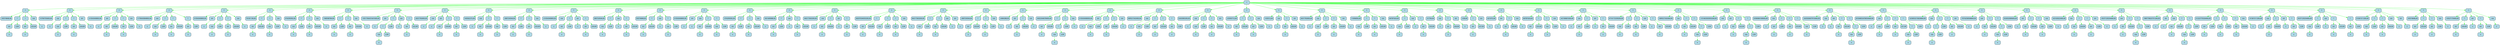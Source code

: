 digraph First{
node [fontname="Lobster", shape="Mrecord", style="filled", fillcolor="lightblue"];"box8af1b0" [label="+"];
"box8cea00" [label="*"];
"box8af1b0" -> "box8cea00"[label="", color="green"];
"box8cc2a0" [label="-93574848,00"];
"box8cea00" -> "box8cc2a0"[label="", color="green"];
"box8cdfc8" [label="^"];
"box8cea00" -> "box8cdfc8"[label="", color="green"];
"box8bf4b0" [label="s"];
"box8cdfc8" -> "box8bf4b0"[label="", color="green"];
"box8bf4b0" [label="sin"];
"box8bf420" [label="x"];
"box8bf4b0" -> "box8bf420"[label="", color="green"];
"box8cdf20" [label="2,00"];
"box8cdfc8" -> "box8cdf20"[label="", color="green"];
"box8bf3d8" [label="^"];
"box8cea00" -> "box8bf3d8"[label="", color="green"];
"box8bf5a0" [label="s"];
"box8bf3d8" -> "box8bf5a0"[label="", color="green"];
"box8bf5a0" [label="sin"];
"box8bf648" [label="x"];
"box8bf5a0" -> "box8bf648"[label="", color="green"];
"box8bf468" [label="225,00"];
"box8bf3d8" -> "box8bf468"[label="", color="green"];
"box8bf8e8" [label="c"];
"box8cea00" -> "box8bf8e8"[label="", color="green"];
"box8bf8e8" [label="cos"];
"box8bf528" [label="x"];
"box8bf8e8" -> "box8bf528"[label="", color="green"];
"box8ee138" [label="*"];
"box8af1b0" -> "box8ee138"[label="", color="green"];
"box8cb8e0" [label="15790755600,00"];
"box8ee138" -> "box8cb8e0"[label="", color="green"];
"box8ee7b0" [label="c"];
"box8ee138" -> "box8ee7b0"[label="", color="green"];
"box8ee7b0" [label="cos"];
"box8ee540" [label="x"];
"box8ee7b0" -> "box8ee540"[label="", color="green"];
"box8ee1f8" [label="^"];
"box8ee138" -> "box8ee1f8"[label="", color="green"];
"box8ee120" [label="c"];
"box8ee1f8" -> "box8ee120"[label="", color="green"];
"box8ee120" [label="cos"];
"box8ee210" [label="x"];
"box8ee120" -> "box8ee210"[label="", color="green"];
"box8ee258" [label="2,00"];
"box8ee1f8" -> "box8ee258"[label="", color="green"];
"box8ee708" [label="^"];
"box8ee138" -> "box8ee708"[label="", color="green"];
"box8ee810" [label="s"];
"box8ee708" -> "box8ee810"[label="", color="green"];
"box8ee810" [label="sin"];
"box8ee918" [label="x"];
"box8ee810" -> "box8ee918"[label="", color="green"];
"box8ee930" [label="224,00"];
"box8ee708" -> "box8ee930"[label="", color="green"];
"box8ee228" [label="s"];
"box8ee138" -> "box8ee228"[label="", color="green"];
"box8ee228" [label="sin"];
"box8ee1e0" [label="x"];
"box8ee228" -> "box8ee1e0"[label="", color="green"];
"box8cd398" [label="*"];
"box8af1b0" -> "box8cd398"[label="", color="green"];
"box8cc288" [label="-21054340800,00"];
"box8cd398" -> "box8cc288"[label="", color="green"];
"box8bedc0" [label="s"];
"box8cd398" -> "box8bedc0"[label="", color="green"];
"box8bedc0" [label="sin"];
"box8cc1c8" [label="x"];
"box8bedc0" -> "box8cc1c8"[label="", color="green"];
"box8bed78" [label="^"];
"box8cd398" -> "box8bed78"[label="", color="green"];
"box8bec28" [label="s"];
"box8bed78" -> "box8bec28"[label="", color="green"];
"box8bec28" [label="sin"];
"box8bec70" [label="x"];
"box8bec28" -> "box8bec70"[label="", color="green"];
"box8beb50" [label="224,00"];
"box8bed78" -> "box8beb50"[label="", color="green"];
"box8becb8" [label="^"];
"box8cd398" -> "box8becb8"[label="", color="green"];
"box8bec58" [label="s"];
"box8becb8" -> "box8bec58"[label="", color="green"];
"box8bec58" [label="sin"];
"box8bed00" [label="x"];
"box8bec58" -> "box8bed00"[label="", color="green"];
"box8bed90" [label="2,00"];
"box8becb8" -> "box8bed90"[label="", color="green"];
"box8bee98" [label="c"];
"box8cd398" -> "box8bee98"[label="", color="green"];
"box8bee98" [label="cos"];
"box8effe0" [label="x"];
"box8bee98" -> "box8effe0"[label="", color="green"];
"box8be6a0" [label="*"];
"box8af1b0" -> "box8be6a0"[label="", color="green"];
"box8cc1f8" [label="1179043084800,00"];
"box8be6a0" -> "box8cc1f8"[label="", color="green"];
"box8be9d0" [label="c"];
"box8be6a0" -> "box8be9d0"[label="", color="green"];
"box8be9d0" [label="cos"];
"box8be7c0" [label="x"];
"box8be9d0" -> "box8be7c0"[label="", color="green"];
"box8be5b0" [label="^"];
"box8be6a0" -> "box8be5b0"[label="", color="green"];
"box8be580" [label="c"];
"box8be5b0" -> "box8be580"[label="", color="green"];
"box8be580" [label="cos"];
"box8be6d0" [label="x"];
"box8be580" -> "box8be6d0"[label="", color="green"];
"box8be610" [label="2,00"];
"box8be5b0" -> "box8be610"[label="", color="green"];
"box8be8f8" [label="^"];
"box8be6a0" -> "box8be8f8"[label="", color="green"];
"box8be838" [label="s"];
"box8be8f8" -> "box8be838"[label="", color="green"];
"box8be838" [label="sin"];
"box8be928" [label="x"];
"box8be838" -> "box8be928"[label="", color="green"];
"box8be808" [label="223,00"];
"box8be8f8" -> "box8be808"[label="", color="green"];
"box8be5c8" [label="^"];
"box8be6a0" -> "box8be5c8"[label="", color="green"];
"box8be4f0" [label="s"];
"box8be5c8" -> "box8be4f0"[label="", color="green"];
"box8be4f0" [label="sin"];
"box8be670" [label="x"];
"box8be4f0" -> "box8be670"[label="", color="green"];
"box8be598" [label="2,00"];
"box8be5c8" -> "box8be598"[label="", color="green"];
"box8cdae8" [label="*"];
"box8af1b0" -> "box8cdae8"[label="", color="green"];
"box8cc198" [label="21054340800,00"];
"box8cdae8" -> "box8cc198"[label="", color="green"];
"box8be358" [label="s"];
"box8cdae8" -> "box8be358"[label="", color="green"];
"box8be358" [label="sin"];
"box8efc98" [label="x"];
"box8be358" -> "box8efc98"[label="", color="green"];
"box8bdf08" [label="^"];
"box8cdae8" -> "box8bdf08"[label="", color="green"];
"box8bdf20" [label="c"];
"box8bdf08" -> "box8bdf20"[label="", color="green"];
"box8bdf20" [label="cos"];
"box8bded8" [label="x"];
"box8bdf20" -> "box8bded8"[label="", color="green"];
"box8be0e8" [label="2,00"];
"box8bdf08" -> "box8be0e8"[label="", color="green"];
"box8bdef0" [label="^"];
"box8cdae8" -> "box8bdef0"[label="", color="green"];
"box8be028" [label="s"];
"box8bdef0" -> "box8be028"[label="", color="green"];
"box8be028" [label="sin"];
"box8be0b8" [label="x"];
"box8be028" -> "box8be0b8"[label="", color="green"];
"box8be040" [label="224,00"];
"box8bdef0" -> "box8be040"[label="", color="green"];
"box8be328" [label="c"];
"box8cdae8" -> "box8be328"[label="", color="green"];
"box8be328" [label="cos"];
"box8bdf98" [label="x"];
"box8be328" -> "box8bdf98"[label="", color="green"];
"box8eda00" [label="*"];
"box8af1b0" -> "box8eda00"[label="", color="green"];
"box8cb538" [label="70181136,00"];
"box8eda00" -> "box8cb538"[label="", color="green"];
"box8eda48" [label="^"];
"box8eda00" -> "box8eda48"[label="", color="green"];
"box8ed8b0" [label="s"];
"box8eda48" -> "box8ed8b0"[label="", color="green"];
"box8ed8b0" [label="sin"];
"box8ed7d8" [label="x"];
"box8ed8b0" -> "box8ed7d8"[label="", color="green"];
"box8ed8f8" [label="225,00"];
"box8eda48" -> "box8ed8f8"[label="", color="green"];
"box8ed940" [label="^"];
"box8eda00" -> "box8ed940"[label="", color="green"];
"box8ed868" [label="c"];
"box8ed940" -> "box8ed868"[label="", color="green"];
"box8ed868" [label="cos"];
"box8ed880" [label="x"];
"box8ed868" -> "box8ed880"[label="", color="green"];
"box8ed898" [label="2,00"];
"box8ed940" -> "box8ed898"[label="", color="green"];
"box8eda90" [label="c"];
"box8eda00" -> "box8eda90"[label="", color="green"];
"box8eda90" [label="cos"];
"box8ed7a8" [label="x"];
"box8eda90" -> "box8ed7a8"[label="", color="green"];
"box8cd128" [label="*"];
"box8af1b0" -> "box8cd128"[label="", color="green"];
"box8cc300" [label="374299392,00"];
"box8cd128" -> "box8cc300"[label="", color="green"];
"box8bda28" [label="^"];
"box8cd128" -> "box8bda28"[label="", color="green"];
"box8bdad0" [label="c"];
"box8bda28" -> "box8bdad0"[label="", color="green"];
"box8bdad0" [label="cos"];
"box8bda40" [label="x"];
"box8bdad0" -> "box8bda40"[label="", color="green"];
"box8bd908" [label="2,00"];
"box8bda28" -> "box8bd908"[label="", color="green"];
"box8bdb18" [label="^"];
"box8cd128" -> "box8bdb18"[label="", color="green"];
"box8bd9e0" [label="s"];
"box8bdb18" -> "box8bd9e0"[label="", color="green"];
"box8bd9e0" [label="sin"];
"box8bd8d8" [label="x"];
"box8bd9e0" -> "box8bd8d8"[label="", color="green"];
"box8bd8f0" [label="225,00"];
"box8bdb18" -> "box8bd8f0"[label="", color="green"];
"box8bdce0" [label="c"];
"box8cd128" -> "box8bdce0"[label="", color="green"];
"box8bdce0" [label="cos"];
"box8bdb60" [label="x"];
"box8bdce0" -> "box8bdb60"[label="", color="green"];
"box8cf870" [label="*"];
"box8af1b0" -> "box8cf870"[label="", color="green"];
"box8cbef8" [label="-748598784,00"];
"box8cf870" -> "box8cbef8"[label="", color="green"];
"box8cc180" [label="^"];
"box8cf870" -> "box8cc180"[label="", color="green"];
"box8bd458" [label="s"];
"box8cc180" -> "box8bd458"[label="", color="green"];
"box8bd458" [label="sin"];
"box8bd488" [label="x"];
"box8bd458" -> "box8bd488"[label="", color="green"];
"box8ce010" [label="2,00"];
"box8cc180" -> "box8ce010"[label="", color="green"];
"box8bd560" [label="^"];
"box8cf870" -> "box8bd560"[label="", color="green"];
"box8bd350" [label="s"];
"box8bd560" -> "box8bd350"[label="", color="green"];
"box8bd350" [label="sin"];
"box8bd410" [label="x"];
"box8bd350" -> "box8bd410"[label="", color="green"];
"box8bd500" [label="225,00"];
"box8bd560" -> "box8bd500"[label="", color="green"];
"box8bd7a0" [label="c"];
"box8cf870" -> "box8bd7a0"[label="", color="green"];
"box8bd7a0" [label="cos"];
"box8efe00" [label="x"];
"box8bd7a0" -> "box8efe00"[label="", color="green"];
"box8ebd80" [label="*"];
"box8af1b0" -> "box8ebd80"[label="", color="green"];
"box8ca860" [label="-1051706431641600,00"];
"box8ebd80" -> "box8ca860"[label="", color="green"];
"box8ec0f8" [label="s"];
"box8ebd80" -> "box8ec0f8"[label="", color="green"];
"box8ec0f8" [label="sin"];
"box8ec248" [label="x"];
"box8ec0f8" -> "box8ec248"[label="", color="green"];
"box8ce508" [label="^"];
"box8ebd80" -> "box8ce508"[label="", color="green"];
"box8ebe10" [label="^"];
"box8ce508" -> "box8ebe10"[label="", color="green"];
"box8ebe28" [label="c"];
"box8ebe10" -> "box8ebe28"[label="", color="green"];
"box8ebe28" [label="cos"];
"box8ebf18" [label="x"];
"box8ebe28" -> "box8ebf18"[label="", color="green"];
"box8ec260" [label="2,00"];
"box8ebe10" -> "box8ec260"[label="", color="green"];
"box8ce4d8" [label="2,00"];
"box8ce508" -> "box8ce4d8"[label="", color="green"];
"box8ec458" [label="c"];
"box8ebd80" -> "box8ec458"[label="", color="green"];
"box8ec458" [label="cos"];
"box8ec1b8" [label="x"];
"box8ec458" -> "box8ec1b8"[label="", color="green"];
"box8ec500" [label="^"];
"box8ebd80" -> "box8ec500"[label="", color="green"];
"box8ec308" [label="s"];
"box8ec500" -> "box8ec308"[label="", color="green"];
"box8ec308" [label="sin"];
"box8ec398" [label="x"];
"box8ec308" -> "box8ec398"[label="", color="green"];
"box8ec3b0" [label="222,00"];
"box8ec500" -> "box8ec3b0"[label="", color="green"];
"box8eb3c0" [label="*"];
"box8af1b0" -> "box8eb3c0"[label="", color="green"];
"box8ca848" [label="-2631792600,00"];
"box8eb3c0" -> "box8ca848"[label="", color="green"];
"box8eb9a8" [label="c"];
"box8eb3c0" -> "box8eb9a8"[label="", color="green"];
"box8eb9a8" [label="cos"];
"box8eb8e8" [label="x"];
"box8eb9a8" -> "box8eb8e8"[label="", color="green"];
"box8eb5b8" [label="s"];
"box8eb3c0" -> "box8eb5b8"[label="", color="green"];
"box8eb5b8" [label="sin"];
"box8eb420" [label="x"];
"box8eb5b8" -> "box8eb420"[label="", color="green"];
"box8eb978" [label="^"];
"box8eb3c0" -> "box8eb978"[label="", color="green"];
"box8eb7b0" [label="s"];
"box8eb978" -> "box8eb7b0"[label="", color="green"];
"box8eb7b0" [label="sin"];
"box8eba50" [label="x"];
"box8eb7b0" -> "box8eba50"[label="", color="green"];
"box8eb6f0" [label="224,00"];
"box8eb978" -> "box8eb6f0"[label="", color="green"];
"box8eb558" [label="^"];
"box8eb3c0" -> "box8eb558"[label="", color="green"];
"box8eb648" [label="s"];
"box8eb558" -> "box8eb648"[label="", color="green"];
"box8eb648" [label="sin"];
"box8eb510" [label="x"];
"box8eb648" -> "box8eb510"[label="", color="green"];
"box8eb3f0" [label="2,00"];
"box8eb558" -> "box8eb3f0"[label="", color="green"];
"box8ea910" [label="*"];
"box8af1b0" -> "box8ea910"[label="", color="green"];
"box8ca3e0" [label="140362272,00"];
"box8ea910" -> "box8ca3e0"[label="", color="green"];
"box8ead00" [label="c"];
"box8ea910" -> "box8ead00"[label="", color="green"];
"box8ead00" [label="cos"];
"box8eaa30" [label="x"];
"box8ead00" -> "box8eaa30"[label="", color="green"];
"box8ead60" [label="^"];
"box8ea910" -> "box8ead60"[label="", color="green"];
"box8eac58" [label="s"];
"box8ead60" -> "box8eac58"[label="", color="green"];
"box8eac58" [label="sin"];
"box8ead48" [label="x"];
"box8eac58" -> "box8ead48"[label="", color="green"];
"box8eabc8" [label="225,00"];
"box8ead60" -> "box8eabc8"[label="", color="green"];
"box8ea790" [label="^"];
"box8ea910" -> "box8ea790"[label="", color="green"];
"box8ea9a0" [label="c"];
"box8ea790" -> "box8ea9a0"[label="", color="green"];
"box8ea9a0" [label="cos"];
"box8ea880" [label="x"];
"box8ea9a0" -> "box8ea880"[label="", color="green"];
"box8ea7d8" [label="2,00"];
"box8ea790" -> "box8ea7d8"[label="", color="green"];
"box8cfbd0" [label="*"];
"box8af1b0" -> "box8cfbd0"[label="", color="green"];
"box8cbd78" [label="-280724544,00"];
"box8cfbd0" -> "box8cbd78"[label="", color="green"];
"box8a9d90" [label="^"];
"box8cfbd0" -> "box8a9d90"[label="", color="green"];
"box89a010" [label="s"];
"box8a9d90" -> "box89a010"[label="", color="green"];
"box89a010" [label="sin"];
"box8bc570" [label="x"];
"box89a010" -> "box8bc570"[label="", color="green"];
"box8bc450" [label="2,00"];
"box8a9d90" -> "box8bc450"[label="", color="green"];
"box79d590" [label="^"];
"box8cfbd0" -> "box79d590"[label="", color="green"];
"box799cf0" [label="s"];
"box79d590" -> "box799cf0"[label="", color="green"];
"box799cf0" [label="sin"];
"box890870" [label="x"];
"box799cf0" -> "box890870"[label="", color="green"];
"box891c10" [label="225,00"];
"box79d590" -> "box891c10"[label="", color="green"];
"box8bc558" [label="c"];
"box8cfbd0" -> "box8bc558"[label="", color="green"];
"box8bc558" [label="cos"];
"box8bc5d0" [label="x"];
"box8bc558" -> "box8bc5d0"[label="", color="green"];
"box89aa50" [label="*"];
"box8af1b0" -> "box89aa50"[label="", color="green"];
"box8cbe68" [label="-21054340800,00"];
"box89aa50" -> "box8cbe68"[label="", color="green"];
"box89e880" [label="c"];
"box89aa50" -> "box89e880"[label="", color="green"];
"box89e880" [label="cos"];
"box8aa318" [label="x"];
"box89e880" -> "box8aa318"[label="", color="green"];
"box8a32f8" [label="^"];
"box89aa50" -> "box8a32f8"[label="", color="green"];
"box8a3250" [label="s"];
"box8a32f8" -> "box8a3250"[label="", color="green"];
"box8a3250" [label="sin"];
"box8a32b0" [label="x"];
"box8a3250" -> "box8a32b0"[label="", color="green"];
"box8a3580" [label="2,00"];
"box8a32f8" -> "box8a3580"[label="", color="green"];
"box8a4f18" [label="s"];
"box89aa50" -> "box8a4f18"[label="", color="green"];
"box8a4f18" [label="sin"];
"box8a50c8" [label="x"];
"box8a4f18" -> "box8a50c8"[label="", color="green"];
"box890e20" [label="^"];
"box89aa50" -> "box890e20"[label="", color="green"];
"box79b5f8" [label="s"];
"box890e20" -> "box79b5f8"[label="", color="green"];
"box79b5f8" [label="sin"];
"box79b3b8" [label="x"];
"box79b5f8" -> "box79b3b8"[label="", color="green"];
"box890f58" [label="224,00"];
"box890e20" -> "box890f58"[label="", color="green"];
"box8e9c98" [label="*"];
"box8af1b0" -> "box8e9c98"[label="", color="green"];
"box8c9f30" [label="280724544,00"];
"box8e9c98" -> "box8c9f30"[label="", color="green"];
"box8e9d40" [label="^"];
"box8e9c98" -> "box8e9d40"[label="", color="green"];
"box8e9c38" [label="c"];
"box8e9d40" -> "box8e9c38"[label="", color="green"];
"box8e9c38" [label="cos"];
"box8e9e00" [label="x"];
"box8e9c38" -> "box8e9e00"[label="", color="green"];
"box8e9de8" [label="2,00"];
"box8e9d40" -> "box8e9de8"[label="", color="green"];
"box8e9f38" [label="c"];
"box8e9c98" -> "box8e9f38"[label="", color="green"];
"box8e9f38" [label="cos"];
"box8e9cb0" [label="x"];
"box8e9f38" -> "box8e9cb0"[label="", color="green"];
"box8e9bd8" [label="^"];
"box8e9c98" -> "box8e9bd8"[label="", color="green"];
"box8e9ba8" [label="s"];
"box8e9bd8" -> "box8e9ba8"[label="", color="green"];
"box8e9ba8" [label="sin"];
"box8e9ce0" [label="x"];
"box8e9ba8" -> "box8e9ce0"[label="", color="green"];
"box8e9cf8" [label="225,00"];
"box8e9bd8" -> "box8e9cf8"[label="", color="green"];
"box898b40" [label="*"];
"box8af1b0" -> "box898b40"[label="", color="green"];
"box8cbf28" [label="93574848,00"];
"box898b40" -> "box8cbf28"[label="", color="green"];
"box898f48" [label="^"];
"box898b40" -> "box898f48"[label="", color="green"];
"box898f60" [label="s"];
"box898f48" -> "box898f60"[label="", color="green"];
"box898f60" [label="sin"];
"box899020" [label="x"];
"box898f60" -> "box899020"[label="", color="green"];
"box8981e0" [label="225,00"];
"box898f48" -> "box8981e0"[label="", color="green"];
"box894b48" [label="c"];
"box898b40" -> "box894b48"[label="", color="green"];
"box894b48" [label="cos"];
"box8951c0" [label="x"];
"box894b48" -> "box8951c0"[label="", color="green"];
"box898c48" [label="^"];
"box898b40" -> "box898c48"[label="", color="green"];
"box898b10" [label="c"];
"box898c48" -> "box898b10"[label="", color="green"];
"box898b10" [label="cos"];
"box898ba0" [label="x"];
"box898b10" -> "box898ba0"[label="", color="green"];
"box898be8" [label="2,00"];
"box898c48" -> "box898be8"[label="", color="green"];
"box89b998" [label="*"];
"box8af1b0" -> "box89b998"[label="", color="green"];
"box8cbb80" [label="21054340800,00"];
"box89b998" -> "box8cbb80"[label="", color="green"];
"box89be90" [label="s"];
"box89b998" -> "box89be90"[label="", color="green"];
"box89be90" [label="sin"];
"box89c400" [label="x"];
"box89be90" -> "box89c400"[label="", color="green"];
"box898858" [label="c"];
"box89b998" -> "box898858"[label="", color="green"];
"box898858" [label="cos"];
"box8987c8" [label="x"];
"box898858" -> "box8987c8"[label="", color="green"];
"box899bc0" [label="^"];
"box89b998" -> "box899bc0"[label="", color="green"];
"box898b70" [label="s"];
"box899bc0" -> "box898b70"[label="", color="green"];
"box898b70" [label="sin"];
"box898a68" [label="x"];
"box898b70" -> "box898a68"[label="", color="green"];
"box899f08" [label="224,00"];
"box899bc0" -> "box899f08"[label="", color="green"];
"box89b9c8" [label="^"];
"box89b998" -> "box89b9c8"[label="", color="green"];
"box89bcb0" [label="c"];
"box89b9c8" -> "box89bcb0"[label="", color="green"];
"box89bcb0" [label="cos"];
"box89bc20" [label="x"];
"box89bcb0" -> "box89bc20"[label="", color="green"];
"box89bd10" [label="2,00"];
"box89b9c8" -> "box89bd10"[label="", color="green"];
"box8cecb8" [label="*"];
"box8af1b0" -> "box8cecb8"[label="", color="green"];
"box8cbbe0" [label="-374299392,00"];
"box8cecb8" -> "box8cbbe0"[label="", color="green"];
"box8cbbb0" [label="^"];
"box8cecb8" -> "box8cbbb0"[label="", color="green"];
"box8a3910" [label="s"];
"box8cbbb0" -> "box8a3910"[label="", color="green"];
"box8a3910" [label="sin"];
"box8a3a18" [label="x"];
"box8a3910" -> "box8a3a18"[label="", color="green"];
"box8cd878" [label="2,00"];
"box8cbbb0" -> "box8cd878"[label="", color="green"];
"box89e8e0" [label="^"];
"box8cecb8" -> "box89e8e0"[label="", color="green"];
"box8a3958" [label="s"];
"box89e8e0" -> "box8a3958"[label="", color="green"];
"box8a3958" [label="sin"];
"box8a39d0" [label="x"];
"box8a3958" -> "box8a39d0"[label="", color="green"];
"box8a37f0" [label="225,00"];
"box89e8e0" -> "box8a37f0"[label="", color="green"];
"box8a4dc8" [label="c"];
"box8cecb8" -> "box8a4dc8"[label="", color="green"];
"box8a4dc8" [label="cos"];
"box8ef890" [label="x"];
"box8a4dc8" -> "box8ef890"[label="", color="green"];
"box8e9860" [label="*"];
"box8af1b0" -> "box8e9860"[label="", color="green"];
"box8c9e10" [label="-561449088,00"];
"box8e9860" -> "box8c9e10"[label="", color="green"];
"box8cbfe8" [label="^"];
"box8e9860" -> "box8cbfe8"[label="", color="green"];
"box8e9818" [label="s"];
"box8cbfe8" -> "box8e9818"[label="", color="green"];
"box8e9818" [label="sin"];
"box8e9740" [label="x"];
"box8e9818" -> "box8e9740"[label="", color="green"];
"box8ce238" [label="2,00"];
"box8cbfe8" -> "box8ce238"[label="", color="green"];
"box8e99c8" [label="c"];
"box8e9860" -> "box8e99c8"[label="", color="green"];
"box8e99c8" [label="cos"];
"box8c9ca8" [label="x"];
"box8e99c8" -> "box8c9ca8"[label="", color="green"];
"box8e9728" [label="^"];
"box8e9860" -> "box8e9728"[label="", color="green"];
"box8e9608" [label="s"];
"box8e9728" -> "box8e9608"[label="", color="green"];
"box8e9608" [label="sin"];
"box8e9848" [label="x"];
"box8e9608" -> "box8e9848"[label="", color="green"];
"box8e9830" [label="225,00"];
"box8e9728" -> "box8e9830"[label="", color="green"];
"box8b60f8" [label="*"];
"box8af1b0" -> "box8b60f8"[label="", color="green"];
"box8cb988" [label="-84217363200,00"];
"box8b60f8" -> "box8cb988"[label="", color="green"];
"box89edc0" [label="c"];
"box8b60f8" -> "box89edc0"[label="", color="green"];
"box89edc0" [label="cos"];
"box8ef728" [label="x"];
"box89edc0" -> "box8ef728"[label="", color="green"];
"box8b68f0" [label="^"];
"box8b60f8" -> "box8b68f0"[label="", color="green"];
"box8b69f8" [label="s"];
"box8b68f0" -> "box8b69f8"[label="", color="green"];
"box8b69f8" [label="sin"];
"box8b6a28" [label="x"];
"box8b69f8" -> "box8b6a28"[label="", color="green"];
"box8b6b00" [label="224,00"];
"box8b68f0" -> "box8b6b00"[label="", color="green"];
"box89eb20" [label="s"];
"box8b60f8" -> "box89eb20"[label="", color="green"];
"box89eb20" [label="sin"];
"box8cb9a0" [label="x"];
"box89eb20" -> "box8cb9a0"[label="", color="green"];
"box8b6128" [label="^"];
"box8b60f8" -> "box8b6128"[label="", color="green"];
"box8b65a8" [label="s"];
"box8b6128" -> "box8b65a8"[label="", color="green"];
"box8b65a8" [label="sin"];
"box8b6668" [label="x"];
"box8b65a8" -> "box8b6668"[label="", color="green"];
"box8b6890" [label="2,00"];
"box8b6128" -> "box8b6890"[label="", color="green"];
"box8cf138" [label="*"];
"box8af1b0" -> "box8cf138"[label="", color="green"];
"box8cb910" [label="28297034035200,00"];
"box8cf138" -> "box8cb910"[label="", color="green"];
"box8b9bc0" [label="^"];
"box8cf138" -> "box8b9bc0"[label="", color="green"];
"box8b97e8" [label="s"];
"box8b9bc0" -> "box8b97e8"[label="", color="green"];
"box8b97e8" [label="sin"];
"box8b6050" [label="x"];
"box8b97e8" -> "box8b6050"[label="", color="green"];
"box8b9b90" [label="223,00"];
"box8b9bc0" -> "box8b9b90"[label="", color="green"];
"box8b8768" [label="^"];
"box8cf138" -> "box8b8768"[label="", color="green"];
"box8b8780" [label="c"];
"box8b8768" -> "box8b8780"[label="", color="green"];
"box8b8780" [label="cos"];
"box8b8870" [label="x"];
"box8b8780" -> "box8b8870"[label="", color="green"];
"box8b8948" [label="2,00"];
"box8b8768" -> "box8b8948"[label="", color="green"];
"box8b7fa0" [label="^"];
"box8cf138" -> "box8b7fa0"[label="", color="green"];
"box8b8210" [label="s"];
"box8b7fa0" -> "box8b8210"[label="", color="green"];
"box8b8210" [label="sin"];
"box8b8318" [label="x"];
"box8b8210" -> "box8b8318"[label="", color="green"];
"box8b85b8" [label="2,00"];
"box8b7fa0" -> "box8b85b8"[label="", color="green"];
"box8b6290" [label="c"];
"box8cf138" -> "box8b6290"[label="", color="green"];
"box8b6290" [label="cos"];
"box8b94b8" [label="x"];
"box8b6290" -> "box8b94b8"[label="", color="green"];
"box8a60a8" [label="*"];
"box8af1b0" -> "box8a60a8"[label="", color="green"];
"box8cb820" [label="84217363200,00"];
"box8a60a8" -> "box8cb820"[label="", color="green"];
"box8a6588" [label="^"];
"box8a60a8" -> "box8a6588"[label="", color="green"];
"box8a66d8" [label="c"];
"box8a6588" -> "box8a66d8"[label="", color="green"];
"box8a66d8" [label="cos"];
"box8a65a0" [label="x"];
"box8a66d8" -> "box8a65a0"[label="", color="green"];
"box8a66a8" [label="2,00"];
"box8a6588" -> "box8a66a8"[label="", color="green"];
"box8a62b8" [label="^"];
"box8a60a8" -> "box8a62b8"[label="", color="green"];
"box8a62e8" [label="s"];
"box8a62b8" -> "box8a62e8"[label="", color="green"];
"box8a62e8" [label="sin"];
"box8a6390" [label="x"];
"box8a62e8" -> "box8a6390"[label="", color="green"];
"box8a63d8" [label="224,00"];
"box8a62b8" -> "box8a63d8"[label="", color="green"];
"box8b7dd8" [label="c"];
"box8a60a8" -> "box8b7dd8"[label="", color="green"];
"box8b7dd8" [label="cos"];
"box8b8108" [label="x"];
"box8b7dd8" -> "box8b8108"[label="", color="green"];
"box8a6fc0" [label="s"];
"box8a60a8" -> "box8a6fc0"[label="", color="green"];
"box8a6fc0" [label="sin"];
"box8ef668" [label="x"];
"box8a6fc0" -> "box8ef668"[label="", color="green"];
"box8ccb88" [label="*"];
"box8af1b0" -> "box8ccb88"[label="", color="green"];
"box8c94b0" [label="-280724544,00"];
"box8ccb88" -> "box8c94b0"[label="", color="green"];
"box8e8d20" [label="^"];
"box8ccb88" -> "box8e8d20"[label="", color="green"];
"box8e8eb8" [label="s"];
"box8e8d20" -> "box8e8eb8"[label="", color="green"];
"box8e8eb8" [label="sin"];
"box8e8e40" [label="x"];
"box8e8eb8" -> "box8e8e40"[label="", color="green"];
"box8e8f30" [label="225,00"];
"box8e8d20" -> "box8e8f30"[label="", color="green"];
"box8da918" [label="^"];
"box8ccb88" -> "box8da918"[label="", color="green"];
"box8da708" [label="s"];
"box8da918" -> "box8da708"[label="", color="green"];
"box8da708" [label="sin"];
"box8da738" [label="x"];
"box8da708" -> "box8da738"[label="", color="green"];
"box8da7c8" [label="2,00"];
"box8da918" -> "box8da7c8"[label="", color="green"];
"box8e8d98" [label="c"];
"box8ccb88" -> "box8e8d98"[label="", color="green"];
"box8e8d98" [label="cos"];
"box8e8a08" [label="x"];
"box8e8d98" -> "box8e8a08"[label="", color="green"];
"box8ccfa8" [label="*"];
"box8af1b0" -> "box8ccfa8"[label="", color="green"];
"box8c97f8" [label="-2484288,00"];
"box8ccfa8" -> "box8c97f8"[label="", color="green"];
"box8da780" [label="s"];
"box8ccfa8" -> "box8da780"[label="", color="green"];
"box8da780" [label="sin"];
"box8c9678" [label="x"];
"box8da780" -> "box8c9678"[label="", color="green"];
"box8e22e0" [label="^"];
"box8ccfa8" -> "box8e22e0"[label="", color="green"];
"box8e2340" [label="s"];
"box8e22e0" -> "box8e2340"[label="", color="green"];
"box8e2340" [label="sin"];
"box8e2178" [label="x"];
"box8e2340" -> "box8e2178"[label="", color="green"];
"box8e23a0" [label="226,00"];
"box8e22e0" -> "box8e23a0"[label="", color="green"];
"box8da720" [label="c"];
"box8ccfa8" -> "box8da720"[label="", color="green"];
"box8da720" [label="cos"];
"box8e2268" [label="x"];
"box8da720" -> "box8e2268"[label="", color="green"];
"box8cf510" [label="*"];
"box8af1b0" -> "box8cf510"[label="", color="green"];
"box8cb8f8" [label="-9432344678400,00"];
"box8cf510" -> "box8cb8f8"[label="", color="green"];
"box8a8d40" [label="^"];
"box8cf510" -> "box8a8d40"[label="", color="green"];
"box8a8e18" [label="s"];
"box8a8d40" -> "box8a8e18"[label="", color="green"];
"box8a8e18" [label="sin"];
"box8a8f80" [label="x"];
"box8a8e18" -> "box8a8f80"[label="", color="green"];
"box8a8d70" [label="223,00"];
"box8a8d40" -> "box8a8d70"[label="", color="green"];
"box8cb808" [label="^"];
"box8cf510" -> "box8cb808"[label="", color="green"];
"box8ae718" [label="^"];
"box8cb808" -> "box8ae718"[label="", color="green"];
"box8ae658" [label="c"];
"box8ae718" -> "box8ae658"[label="", color="green"];
"box8ae658" [label="cos"];
"box8ae760" [label="x"];
"box8ae658" -> "box8ae760"[label="", color="green"];
"box8ae9b8" [label="2,00"];
"box8ae718" -> "box8ae9b8"[label="", color="green"];
"box8cd848" [label="2,00"];
"box8cb808" -> "box8cd848"[label="", color="green"];
"box8a9130" [label="c"];
"box8cf510" -> "box8a9130"[label="", color="green"];
"box8a9130" [label="cos"];
"box8aa8a0" [label="x"];
"box8a9130" -> "box8aa8a0"[label="", color="green"];
"box8cf708" [label="*"];
"box8af1b0" -> "box8cf708"[label="", color="green"];
"box8cb850" [label="210543408000,00"];
"box8cf708" -> "box8cb850"[label="", color="green"];
"box8b0080" [label="s"];
"box8cf708" -> "box8b0080"[label="", color="green"];
"box8b0080" [label="sin"];
"box8cb9e8" [label="x"];
"box8b0080" -> "box8cb9e8"[label="", color="green"];
"box8b0008" [label="^"];
"box8cf708" -> "box8b0008"[label="", color="green"];
"box8afe88" [label="c"];
"box8b0008" -> "box8afe88"[label="", color="green"];
"box8afe88" [label="cos"];
"box8aff90" [label="x"];
"box8afe88" -> "box8aff90"[label="", color="green"];
"box8aff48" [label="2,00"];
"box8b0008" -> "box8aff48"[label="", color="green"];
"box8afc18" [label="^"];
"box8cf708" -> "box8afc18"[label="", color="green"];
"box8afd80" [label="s"];
"box8afc18" -> "box8afd80"[label="", color="green"];
"box8afd80" [label="sin"];
"box8afae0" [label="x"];
"box8afd80" -> "box8afae0"[label="", color="green"];
"box8afaf8" [label="224,00"];
"box8afc18" -> "box8afaf8"[label="", color="green"];
"box8b15e0" [label="c"];
"box8cf708" -> "box8b15e0"[label="", color="green"];
"box8b15e0" [label="cos"];
"box8ef530" [label="x"];
"box8b15e0" -> "box8ef530"[label="", color="green"];
"box8e1518" [label="*"];
"box8af1b0" -> "box8e1518"[label="", color="green"];
"box8c9120" [label="589521542400,00"];
"box8e1518" -> "box8c9120"[label="", color="green"];
"box8e19e0" [label="c"];
"box8e1518" -> "box8e19e0"[label="", color="green"];
"box8e19e0" [label="cos"];
"box8e1590" [label="x"];
"box8e19e0" -> "box8e1590"[label="", color="green"];
"box8e14a0" [label="^"];
"box8e1518" -> "box8e14a0"[label="", color="green"];
"box8e14b8" [label="c"];
"box8e14a0" -> "box8e14b8"[label="", color="green"];
"box8e14b8" [label="cos"];
"box8e1278" [label="x"];
"box8e14b8" -> "box8e1278"[label="", color="green"];
"box8e14d0" [label="2,00"];
"box8e14a0" -> "box8e14d0"[label="", color="green"];
"box8e1818" [label="^"];
"box8e1518" -> "box8e1818"[label="", color="green"];
"box8e17b8" [label="s"];
"box8e1818" -> "box8e17b8"[label="", color="green"];
"box8e17b8" [label="sin"];
"box8e18f0" [label="x"];
"box8e17b8" -> "box8e18f0"[label="", color="green"];
"box8e1830" [label="223,00"];
"box8e1818" -> "box8e1830"[label="", color="green"];
"box8e13b0" [label="^"];
"box8e1518" -> "box8e13b0"[label="", color="green"];
"box8e14e8" [label="s"];
"box8e13b0" -> "box8e14e8"[label="", color="green"];
"box8e14e8" [label="sin"];
"box8e1488" [label="x"];
"box8e14e8" -> "box8e1488"[label="", color="green"];
"box8e1338" [label="2,00"];
"box8e13b0" -> "box8e1338"[label="", color="green"];
"box8e0dc8" [label="*"];
"box8af1b0" -> "box8e0dc8"[label="", color="green"];
"box8c8c10" [label="5263585200,00"];
"box8e0dc8" -> "box8c8c10"[label="", color="green"];
"box8e1458" [label="c"];
"box8e0dc8" -> "box8e1458"[label="", color="green"];
"box8e1458" [label="cos"];
"box8e0fa8" [label="x"];
"box8e1458" -> "box8e0fa8"[label="", color="green"];
"box8e0e28" [label="^"];
"box8e0dc8" -> "box8e0e28"[label="", color="green"];
"box8e0f18" [label="c"];
"box8e0e28" -> "box8e0f18"[label="", color="green"];
"box8e0f18" [label="cos"];
"box8e0e88" [label="x"];
"box8e0f18" -> "box8e0e88"[label="", color="green"];
"box8e0e40" [label="2,00"];
"box8e0e28" -> "box8e0e40"[label="", color="green"];
"box8e0df8" [label="^"];
"box8e0dc8" -> "box8e0df8"[label="", color="green"];
"box8e0d38" [label="s"];
"box8e0df8" -> "box8e0d38"[label="", color="green"];
"box8e0d38" [label="sin"];
"box8e0cc0" [label="x"];
"box8e0d38" -> "box8e0cc0"[label="", color="green"];
"box8e0e10" [label="224,00"];
"box8e0df8" -> "box8e0e10"[label="", color="green"];
"box8e10c8" [label="s"];
"box8e0dc8" -> "box8e10c8"[label="", color="green"];
"box8e10c8" [label="sin"];
"box8c8a48" [label="x"];
"box8e10c8" -> "box8c8a48"[label="", color="green"];
"box8cd8a8" [label="*"];
"box8af1b0" -> "box8cd8a8"[label="", color="green"];
"box8c8760" [label="-23393712,00"];
"box8cd8a8" -> "box8c8760"[label="", color="green"];
"box8e0a50" [label="^"];
"box8cd8a8" -> "box8e0a50"[label="", color="green"];
"box8e0b58" [label="s"];
"box8e0a50" -> "box8e0b58"[label="", color="green"];
"box8e0b58" [label="sin"];
"box8e0ab0" [label="x"];
"box8e0b58" -> "box8e0ab0"[label="", color="green"];
"box8e0b28" [label="225,00"];
"box8e0a50" -> "box8e0b28"[label="", color="green"];
"box8e08e8" [label="^"];
"box8cd8a8" -> "box8e08e8"[label="", color="green"];
"box8e07c8" [label="s"];
"box8e08e8" -> "box8e07c8"[label="", color="green"];
"box8e07c8" [label="sin"];
"box8e0858" [label="x"];
"box8e07c8" -> "box8e0858"[label="", color="green"];
"box8e07e0" [label="2,00"];
"box8e08e8" -> "box8e07e0"[label="", color="green"];
"box8e0c00" [label="c"];
"box8cd8a8" -> "box8e0c00"[label="", color="green"];
"box8e0c00" [label="cos"];
"box8e0948" [label="x"];
"box8e0c00" -> "box8e0948"[label="", color="green"];
"box8e0150" [label="*"];
"box8af1b0" -> "box8e0150"[label="", color="green"];
"box8c8970" [label="-103512,00"];
"box8e0150" -> "box8c8970"[label="", color="green"];
"box8e0408" [label="c"];
"box8e0150" -> "box8e0408"[label="", color="green"];
"box8e0408" [label="cos"];
"box8e01f8" [label="x"];
"box8e0408" -> "box8e01f8"[label="", color="green"];
"box8e0300" [label="^"];
"box8e0150" -> "box8e0300"[label="", color="green"];
"box8e0108" [label="s"];
"box8e0300" -> "box8e0108"[label="", color="green"];
"box8e0108" [label="sin"];
"box8e02e8" [label="x"];
"box8e0108" -> "box8e02e8"[label="", color="green"];
"box8e0348" [label="226,00"];
"box8e0300" -> "box8e0348"[label="", color="green"];
"box8e0378" [label="s"];
"box8e0150" -> "box8e0378"[label="", color="green"];
"box8e0378" [label="sin"];
"box8c8808" [label="x"];
"box8e0378" -> "box8c8808"[label="", color="green"];
"box8deed8" [label="*"];
"box8af1b0" -> "box8deed8"[label="", color="green"];
"box8c82c8" [label="2631792600,00"];
"box8deed8" -> "box8c82c8"[label="", color="green"];
"box8dfa30" [label="c"];
"box8deed8" -> "box8dfa30"[label="", color="green"];
"box8dfa30" [label="cos"];
"box8df3d0" [label="x"];
"box8dfa30" -> "box8df3d0"[label="", color="green"];
"box8df340" [label="^"];
"box8deed8" -> "box8df340"[label="", color="green"];
"box8df298" [label="c"];
"box8df340" -> "box8df298"[label="", color="green"];
"box8df298" [label="cos"];
"box8df448" [label="x"];
"box8df298" -> "box8df448"[label="", color="green"];
"box8df238" [label="2,00"];
"box8df340" -> "box8df238"[label="", color="green"];
"box8df6b8" [label="^"];
"box8deed8" -> "box8df6b8"[label="", color="green"];
"box8df6e8" [label="s"];
"box8df6b8" -> "box8df6e8"[label="", color="green"];
"box8df6e8" [label="sin"];
"box8df7d8" [label="x"];
"box8df6e8" -> "box8df7d8"[label="", color="green"];
"box8df508" [label="224,00"];
"box8df6b8" -> "box8df508"[label="", color="green"];
"box8def08" [label="s"];
"box8deed8" -> "box8def08"[label="", color="green"];
"box8def08" [label="sin"];
"box8df1a8" [label="x"];
"box8def08" -> "box8df1a8"[label="", color="green"];
"box8defe0" [label="*"];
"box8af1b0" -> "box8defe0"[label="", color="green"];
"box8cd9b0" [label="11696856,00"];
"box8defe0" -> "box8cd9b0"[label="", color="green"];
"box8df028" [label="^"];
"box8defe0" -> "box8df028"[label="", color="green"];
"box8df070" [label="c"];
"box8df028" -> "box8df070"[label="", color="green"];
"box8df070" [label="cos"];
"box8defb0" [label="x"];
"box8df070" -> "box8defb0"[label="", color="green"];
"box8df040" [label="2,00"];
"box8df028" -> "box8df040"[label="", color="green"];
"box8def98" [label="^"];
"box8defe0" -> "box8def98"[label="", color="green"];
"box8deea8" [label="s"];
"box8def98" -> "box8deea8"[label="", color="green"];
"box8deea8" [label="sin"];
"box8deff8" [label="x"];
"box8deea8" -> "box8deff8"[label="", color="green"];
"box8df010" [label="225,00"];
"box8def98" -> "box8df010"[label="", color="green"];
"box8df400" [label="c"];
"box8defe0" -> "box8df400"[label="", color="green"];
"box8df400" [label="cos"];
"box8df0b8" [label="x"];
"box8df400" -> "box8df0b8"[label="", color="green"];
"box8dd8b8" [label="*"];
"box8af1b0" -> "box8dd8b8"[label="", color="green"];
"box8cd770" [label="46787424,00"];
"box8dd8b8" -> "box8cd770"[label="", color="green"];
"box8dd918" [label="^"];
"box8dd8b8" -> "box8dd918"[label="", color="green"];
"box8dd6c0" [label="c"];
"box8dd918" -> "box8dd6c0"[label="", color="green"];
"box8dd6c0" [label="cos"];
"box8dd6d8" [label="x"];
"box8dd6c0" -> "box8dd6d8"[label="", color="green"];
"box8dd798" [label="2,00"];
"box8dd918" -> "box8dd798"[label="", color="green"];
"box8ddc60" [label="c"];
"box8dd8b8" -> "box8ddc60"[label="", color="green"];
"box8ddc60" [label="cos"];
"box8dd690" [label="x"];
"box8ddc60" -> "box8dd690"[label="", color="green"];
"box8dd768" [label="^"];
"box8dd8b8" -> "box8dd768"[label="", color="green"];
"box8dd7b0" [label="s"];
"box8dd768" -> "box8dd7b0"[label="", color="green"];
"box8dd7b0" [label="sin"];
"box8dd6a8" [label="x"];
"box8dd7b0" -> "box8dd6a8"[label="", color="green"];
"box8dd780" [label="225,00"];
"box8dd768" -> "box8dd780"[label="", color="green"];
"box8db920" [label="*"];
"box8af1b0" -> "box8db920"[label="", color="green"];
"box8cd350" [label="-51756,00"];
"box8db920" -> "box8cd350"[label="", color="green"];
"box8dc1f0" [label="c"];
"box8db920" -> "box8dc1f0"[label="", color="green"];
"box8dc1f0" [label="cos"];
"box8dbef0" [label="x"];
"box8dc1f0" -> "box8dbef0"[label="", color="green"];
"box8dbec0" [label="^"];
"box8db920" -> "box8dbec0"[label="", color="green"];
"box8dbfe0" [label="s"];
"box8dbec0" -> "box8dbfe0"[label="", color="green"];
"box8dbfe0" [label="sin"];
"box8dc2e0" [label="x"];
"box8dbfe0" -> "box8dc2e0"[label="", color="green"];
"box8dc028" [label="226,00"];
"box8dbec0" -> "box8dc028"[label="", color="green"];
"box8dbcc8" [label="s"];
"box8db920" -> "box8dbcc8"[label="", color="green"];
"box8dbcc8" [label="sin"];
"box8dbd28" [label="x"];
"box8dbcc8" -> "box8dbd28"[label="", color="green"];
"box8db980" [label="*"];
"box8af1b0" -> "box8db980"[label="", color="green"];
"box8ccb10" [label="-228,00"];
"box8db980" -> "box8ccb10"[label="", color="green"];
"box8dbb30" [label="^"];
"box8db980" -> "box8dbb30"[label="", color="green"];
"box8dbb48" [label="s"];
"box8dbb30" -> "box8dbb48"[label="", color="green"];
"box8dbb48" [label="sin"];
"box8dbb60" [label="x"];
"box8dbb48" -> "box8dbb60"[label="", color="green"];
"box8db878" [label="227,00"];
"box8dbb30" -> "box8db878"[label="", color="green"];
"box8dbce0" [label="c"];
"box8db980" -> "box8dbce0"[label="", color="green"];
"box8dbce0" [label="cos"];
"box8dbaa0" [label="x"];
"box8dbce0" -> "box8dbaa0"[label="", color="green"];
"box8ce8c8" [label="*"];
"box8af1b0" -> "box8ce8c8"[label="", color="green"];
"box8cd1e8" [label="-621072,00"];
"box8ce8c8" -> "box8cd1e8"[label="", color="green"];
"box8db278" [label="s"];
"box8ce8c8" -> "box8db278"[label="", color="green"];
"box8db278" [label="sin"];
"box8cd2a8" [label="x"];
"box8db278" -> "box8cd2a8"[label="", color="green"];
"box8db350" [label="^"];
"box8ce8c8" -> "box8db350"[label="", color="green"];
"box8db3e0" [label="s"];
"box8db350" -> "box8db3e0"[label="", color="green"];
"box8db3e0" [label="sin"];
"box8db410" [label="x"];
"box8db3e0" -> "box8db410"[label="", color="green"];
"box8db338" [label="226,00"];
"box8db350" -> "box8db338"[label="", color="green"];
"box8db5f0" [label="c"];
"box8ce8c8" -> "box8db5f0"[label="", color="green"];
"box8db5f0" [label="cos"];
"box8bee50" [label="x"];
"box8db5f0" -> "box8bee50"[label="", color="green"];
"box8c8088" [label="*"];
"box8af1b0" -> "box8c8088"[label="", color="green"];
"box8ccfd8" [label="46787424,00"];
"box8c8088" -> "box8ccfd8"[label="", color="green"];
"box8db0f8" [label="^"];
"box8c8088" -> "box8db0f8"[label="", color="green"];
"box8db080" [label="s"];
"box8db0f8" -> "box8db080"[label="", color="green"];
"box8db080" [label="sin"];
"box8db1d0" [label="x"];
"box8db080" -> "box8db1d0"[label="", color="green"];
"box8db020" [label="225,00"];
"box8db0f8" -> "box8db020"[label="", color="green"];
"box8dac90" [label="^"];
"box8c8088" -> "box8dac90"[label="", color="green"];
"box8dad08" [label="c"];
"box8dac90" -> "box8dad08"[label="", color="green"];
"box8dad08" [label="cos"];
"box8dade0" [label="x"];
"box8dad08" -> "box8dade0"[label="", color="green"];
"box8daf60" [label="2,00"];
"box8dac90" -> "box8daf60"[label="", color="green"];
"box8db218" [label="c"];
"box8c8088" -> "box8db218"[label="", color="green"];
"box8db218" [label="cos"];
"box8dadf8" [label="x"];
"box8db218" -> "box8dadf8"[label="", color="green"];
"box8c8100" [label="*"];
"box8af1b0" -> "box8c8100"[label="", color="green"];
"box8cd1b8" [label="-42108681600,00"];
"box8c8100" -> "box8cd1b8"[label="", color="green"];
"box8c8208" [label="c"];
"box8c8100" -> "box8c8208"[label="", color="green"];
"box8c8208" [label="cos"];
"box8be310" [label="x"];
"box8c8208" -> "box8be310"[label="", color="green"];
"box8c7f08" [label="^"];
"box8c8100" -> "box8c7f08"[label="", color="green"];
"box8c7f38" [label="s"];
"box8c7f08" -> "box8c7f38"[label="", color="green"];
"box8c7f38" [label="sin"];
"box8c8028" [label="x"];
"box8c7f38" -> "box8c8028"[label="", color="green"];
"box8c80a0" [label="2,00"];
"box8c7f08" -> "box8c80a0"[label="", color="green"];
"box8c7f50" [label="s"];
"box8c8100" -> "box8c7f50"[label="", color="green"];
"box8c7f50" [label="sin"];
"box8cd1d0" [label="x"];
"box8c7f50" -> "box8cd1d0"[label="", color="green"];
"box8c8070" [label="^"];
"box8c8100" -> "box8c8070"[label="", color="green"];
"box8c8118" [label="s"];
"box8c8070" -> "box8c8118"[label="", color="green"];
"box8c8118" [label="sin"];
"box8c8010" [label="x"];
"box8c8118" -> "box8c8010"[label="", color="green"];
"box8c8130" [label="224,00"];
"box8c8070" -> "box8c8130"[label="", color="green"];
"box8cf1e0" [label="*"];
"box8af1b0" -> "box8cf1e0"[label="", color="green"];
"box8ccf90" [label="4716172339200,00"];
"box8cf1e0" -> "box8ccf90"[label="", color="green"];
"box8cf090" [label="^"];
"box8cf1e0" -> "box8cf090"[label="", color="green"];
"box8cf060" [label="c"];
"box8cf090" -> "box8cf060"[label="", color="green"];
"box8cf060" [label="cos"];
"box8cf228" [label="x"];
"box8cf060" -> "box8cf228"[label="", color="green"];
"box8cf2a0" [label="2,00"];
"box8cf090" -> "box8cf2a0"[label="", color="green"];
"box8cf1f8" [label="^"];
"box8cf1e0" -> "box8cf1f8"[label="", color="green"];
"box8cf048" [label="s"];
"box8cf1f8" -> "box8cf048"[label="", color="green"];
"box8cf048" [label="sin"];
"box8cf288" [label="x"];
"box8cf048" -> "box8cf288"[label="", color="green"];
"box8cf210" [label="2,00"];
"box8cf1f8" -> "box8cf210"[label="", color="green"];
"box8cf8d0" [label="c"];
"box8cf1e0" -> "box8cf8d0"[label="", color="green"];
"box8cf8d0" [label="cos"];
"box8cf5d0" [label="x"];
"box8cf8d0" -> "box8cf5d0"[label="", color="green"];
"box8cf480" [label="^"];
"box8cf1e0" -> "box8cf480"[label="", color="green"];
"box8cf3a8" [label="s"];
"box8cf480" -> "box8cf3a8"[label="", color="green"];
"box8cf3a8" [label="sin"];
"box8cf768" [label="x"];
"box8cf3a8" -> "box8cf768"[label="", color="green"];
"box8cf3d8" [label="223,00"];
"box8cf480" -> "box8cf3d8"[label="", color="green"];
"box8cca50" [label="*"];
"box8af1b0" -> "box8cca50"[label="", color="green"];
"box8ccea0" [label="-589521542400,00"];
"box8cca50" -> "box8ccea0"[label="", color="green"];
"box8ccf00" [label="c"];
"box8cca50" -> "box8ccf00"[label="", color="green"];
"box8ccf00" [label="cos"];
"box8cce88" [label="x"];
"box8ccf00" -> "box8cce88"[label="", color="green"];
"box8ccab0" [label="^"];
"box8cca50" -> "box8ccab0"[label="", color="green"];
"box8cca68" [label="s"];
"box8ccab0" -> "box8cca68"[label="", color="green"];
"box8cca68" [label="sin"];
"box8ccd98" [label="x"];
"box8cca68" -> "box8ccd98"[label="", color="green"];
"box8ccc78" [label="223,00"];
"box8ccab0" -> "box8ccc78"[label="", color="green"];
"box8ccc00" [label="^"];
"box8cca50" -> "box8ccc00"[label="", color="green"];
"box8cca20" [label="^"];
"box8ccc00" -> "box8cca20"[label="", color="green"];
"box8cc978" [label="c"];
"box8cca20" -> "box8cc978"[label="", color="green"];
"box8cc978" [label="cos"];
"box8cc9d8" [label="x"];
"box8cc978" -> "box8cc9d8"[label="", color="green"];
"box8cc9f0" [label="2,00"];
"box8cca20" -> "box8cc9f0"[label="", color="green"];
"box8cca38" [label="2,00"];
"box8ccc00" -> "box8cca38"[label="", color="green"];
"box8cc540" [label="*"];
"box8af1b0" -> "box8cc540"[label="", color="green"];
"box8ccd38" [label="-131463303955200,00"];
"box8cc540" -> "box8ccd38"[label="", color="green"];
"box8ccb28" [label="c"];
"box8cc540" -> "box8ccb28"[label="", color="green"];
"box8ccb28" [label="cos"];
"box8cc780" [label="x"];
"box8ccb28" -> "box8cc780"[label="", color="green"];
"box8cc918" [label="s"];
"box8cc540" -> "box8cc918"[label="", color="green"];
"box8cc918" [label="sin"];
"box8cc870" [label="x"];
"box8cc918" -> "box8cc870"[label="", color="green"];
"box8ccba0" [label="^"];
"box8cc540" -> "box8ccba0"[label="", color="green"];
"box8cc750" [label="s"];
"box8ccba0" -> "box8cc750"[label="", color="green"];
"box8cc750" [label="sin"];
"box8cc9a8" [label="x"];
"box8cc750" -> "box8cc9a8"[label="", color="green"];
"box8ccb40" [label="222,00"];
"box8ccba0" -> "box8ccb40"[label="", color="green"];
"box8cc600" [label="^"];
"box8cc540" -> "box8cc600"[label="", color="green"];
"box8cc558" [label="^"];
"box8cc600" -> "box8cc558"[label="", color="green"];
"box8cc588" [label="c"];
"box8cc558" -> "box8cc588"[label="", color="green"];
"box8cc588" [label="cos"];
"box8cc5a0" [label="x"];
"box8cc588" -> "box8cc5a0"[label="", color="green"];
"box8cc5b8" [label="2,00"];
"box8cc558" -> "box8cc5b8"[label="", color="green"];
"box8cc630" [label="2,00"];
"box8cc600" -> "box8cc630"[label="", color="green"];
"box8cbb08" [label="*"];
"box8af1b0" -> "box8cbb08"[label="", color="green"];
"box8cce58" [label="2358086169600,00"];
"box8cbb08" -> "box8cce58"[label="", color="green"];
"box8cc2e8" [label="c"];
"box8cbb08" -> "box8cc2e8"[label="", color="green"];
"box8cc2e8" [label="cos"];
"box8bcba0" [label="x"];
"box8cc2e8" -> "box8bcba0"[label="", color="green"];
"box8cbdd8" [label="^"];
"box8cbb08" -> "box8cbdd8"[label="", color="green"];
"box8cbc40" [label="s"];
"box8cbdd8" -> "box8cbc40"[label="", color="green"];
"box8cbc40" [label="sin"];
"box8cbc70" [label="x"];
"box8cbc40" -> "box8cbc70"[label="", color="green"];
"box8cdea8" [label="2,00"];
"box8cbdd8" -> "box8cdea8"[label="", color="green"];
"box8cbce8" [label="^"];
"box8cbb08" -> "box8cbce8"[label="", color="green"];
"box8cbad8" [label="s"];
"box8cbce8" -> "box8cbad8"[label="", color="green"];
"box8cbad8" [label="sin"];
"box8cbc10" [label="x"];
"box8cbad8" -> "box8cbc10"[label="", color="green"];
"box8cbcb8" [label="223,00"];
"box8cbce8" -> "box8cbcb8"[label="", color="green"];
"box8cbfb8" [label="^"];
"box8cbb08" -> "box8cbfb8"[label="", color="green"];
"box8bcc48" [label="c"];
"box8cbfb8" -> "box8bcc48"[label="", color="green"];
"box8bcc48" [label="cos"];
"box8bcb70" [label="x"];
"box8bcc48" -> "box8bcb70"[label="", color="green"];
"box8bc9f0" [label="2,00"];
"box8cbfb8" -> "box8bc9f0"[label="", color="green"];
"box8cb298" [label="*"];
"box8af1b0" -> "box8cb298"[label="", color="green"];
"box8cccc0" [label="-262926607910400,00"];
"box8cb298" -> "box8cccc0"[label="", color="green"];
"box8cb628" [label="c"];
"box8cb298" -> "box8cb628"[label="", color="green"];
"box8cb628" [label="cos"];
"box8bca20" [label="x"];
"box8cb628" -> "box8bca20"[label="", color="green"];
"box8cb148" [label="s"];
"box8cb298" -> "box8cb148"[label="", color="green"];
"box8cb148" [label="sin"];
"box8ccf30" [label="x"];
"box8cb148" -> "box8ccf30"[label="", color="green"];
"box8cb418" [label="^"];
"box8cb298" -> "box8cb418"[label="", color="green"];
"box8cb3d0" [label="s"];
"box8cb418" -> "box8cb3d0"[label="", color="green"];
"box8cb3d0" [label="sin"];
"box8cb1f0" [label="x"];
"box8cb3d0" -> "box8cb1f0"[label="", color="green"];
"box8cb3e8" [label="222,00"];
"box8cb418" -> "box8cb3e8"[label="", color="green"];
"box8cb1c0" [label="^"];
"box8cb298" -> "box8cb1c0"[label="", color="green"];
"box8cb268" [label="^"];
"box8cb1c0" -> "box8cb268"[label="", color="green"];
"box8cb238" [label="c"];
"box8cb268" -> "box8cb238"[label="", color="green"];
"box8cb238" [label="cos"];
"box8cb2b0" [label="x"];
"box8cb238" -> "box8cb2b0"[label="", color="green"];
"box8cb250" [label="2,00"];
"box8cb268" -> "box8cb250"[label="", color="green"];
"box8cb208" [label="2,00"];
"box8cb1c0" -> "box8cb208"[label="", color="green"];
"box8ca890" [label="*"];
"box8af1b0" -> "box8ca890"[label="", color="green"];
"box8cccd8" [label="29184853478054400,00"];
"box8ca890" -> "box8cccd8"[label="", color="green"];
"box8caf50" [label="c"];
"box8ca890" -> "box8caf50"[label="", color="green"];
"box8caf50" [label="cos"];
"box8cacb0" [label="x"];
"box8caf50" -> "box8cacb0"[label="", color="green"];
"box8cac80" [label="^"];
"box8ca890" -> "box8cac80"[label="", color="green"];
"box8cad10" [label="c"];
"box8cac80" -> "box8cad10"[label="", color="green"];
"box8cad10" [label="cos"];
"box8cad28" [label="x"];
"box8cad10" -> "box8cad28"[label="", color="green"];
"box8cac38" [label="2,00"];
"box8cac80" -> "box8cac38"[label="", color="green"];
"box8caea8" [label="^"];
"box8ca890" -> "box8caea8"[label="", color="green"];
"box8cb0d0" [label="s"];
"box8caea8" -> "box8cb0d0"[label="", color="green"];
"box8cb0d0" [label="sin"];
"box8cae60" [label="x"];
"box8cb0d0" -> "box8cae60"[label="", color="green"];
"box8caf38" [label="221,00"];
"box8caea8" -> "box8caf38"[label="", color="green"];
"box8ca8a8" [label="^"];
"box8ca890" -> "box8ca8a8"[label="", color="green"];
"box8cac98" [label="^"];
"box8ca8a8" -> "box8cac98"[label="", color="green"];
"box8cace0" [label="c"];
"box8cac98" -> "box8cace0"[label="", color="green"];
"box8cace0" [label="cos"];
"box8cabc0" [label="x"];
"box8cace0" -> "box8cabc0"[label="", color="green"];
"box8cade8" [label="2,00"];
"box8cac98" -> "box8cade8"[label="", color="green"];
"box8cabd8" [label="2,00"];
"box8ca8a8" -> "box8cabd8"[label="", color="green"];
"box8ca008" [label="*"];
"box8af1b0" -> "box8ca008"[label="", color="green"];
"box8ccb58" [label="-525853215820800,00"];
"box8ca008" -> "box8ccb58"[label="", color="green"];
"box8ca710" [label="c"];
"box8ca008" -> "box8ca710"[label="", color="green"];
"box8ca710" [label="cos"];
"box8bc138" [label="x"];
"box8ca710" -> "box8bc138"[label="", color="green"];
"box8ca488" [label="^"];
"box8ca008" -> "box8ca488"[label="", color="green"];
"box8ca110" [label="^"];
"box8ca488" -> "box8ca110"[label="", color="green"];
"box8ca140" [label="c"];
"box8ca110" -> "box8ca140"[label="", color="green"];
"box8ca140" [label="cos"];
"box8ca170" [label="x"];
"box8ca140" -> "box8ca170"[label="", color="green"];
"box8ca1d0" [label="2,00"];
"box8ca110" -> "box8ca1d0"[label="", color="green"];
"box8cb688" [label="2,00"];
"box8ca488" -> "box8cb688"[label="", color="green"];
"box8ca0c8" [label="^"];
"box8ca008" -> "box8ca0c8"[label="", color="green"];
"box8ca098" [label="s"];
"box8ca0c8" -> "box8ca098"[label="", color="green"];
"box8ca098" [label="sin"];
"box8ca0f8" [label="x"];
"box8ca098" -> "box8ca0f8"[label="", color="green"];
"box8ca128" [label="222,00"];
"box8ca0c8" -> "box8ca128"[label="", color="green"];
"box8ca308" [label="s"];
"box8ca008" -> "box8ca308"[label="", color="green"];
"box8ca308" [label="sin"];
"box8ccd20" [label="x"];
"box8ca308" -> "box8ccd20"[label="", color="green"];
"box8c96c0" [label="*"];
"box8af1b0" -> "box8c96c0"[label="", color="green"];
"box8ccc18" [label="-7074258508800,00"];
"box8c96c0" -> "box8ccc18"[label="", color="green"];
"box8c9eb8" [label="c"];
"box8c96c0" -> "box8c9eb8"[label="", color="green"];
"box8c9eb8" [label="cos"];
"box8c9a20" [label="x"];
"box8c9eb8" -> "box8c9a20"[label="", color="green"];
"box8c9d50" [label="^"];
"box8c96c0" -> "box8c9d50"[label="", color="green"];
"box8c9d98" [label="s"];
"box8c9d50" -> "box8c9d98"[label="", color="green"];
"box8c9d98" [label="sin"];
"box8c9ee8" [label="x"];
"box8c9d98" -> "box8c9ee8"[label="", color="green"];
"box8c9db0" [label="223,00"];
"box8c9d50" -> "box8c9db0"[label="", color="green"];
"box8c9918" [label="^"];
"box8c96c0" -> "box8c9918"[label="", color="green"];
"box8c9810" [label="^"];
"box8c9918" -> "box8c9810"[label="", color="green"];
"box8c9858" [label="c"];
"box8c9810" -> "box8c9858"[label="", color="green"];
"box8c9858" [label="cos"];
"box8c98a0" [label="x"];
"box8c9858" -> "box8c98a0"[label="", color="green"];
"box8c98e8" [label="2,00"];
"box8c9810" -> "box8c98e8"[label="", color="green"];
"box8c9690" [label="2,00"];
"box8c9918" -> "box8c9690"[label="", color="green"];
"box8c8bf8" [label="*"];
"box8af1b0" -> "box8c8bf8"[label="", color="green"];
"box8cc900" [label="252652089600,00"];
"box8c8bf8" -> "box8cc900"[label="", color="green"];
"box8c0320" [label="s"];
"box8c8bf8" -> "box8c0320"[label="", color="green"];
"box8c0320" [label="sin"];
"box8f0508" [label="x"];
"box8c0320" -> "box8f0508"[label="", color="green"];
"box8c0020" [label="^"];
"box8c8bf8" -> "box8c0020"[label="", color="green"];
"box8bfed0" [label="s"];
"box8c0020" -> "box8bfed0"[label="", color="green"];
"box8bfed0" [label="sin"];
"box8bfe28" [label="x"];
"box8bfed0" -> "box8bfe28"[label="", color="green"];
"box8bfdf8" [label="224,00"];
"box8c0020" -> "box8bfdf8"[label="", color="green"];
"box8c00c8" [label="^"];
"box8c8bf8" -> "box8c00c8"[label="", color="green"];
"box8c0068" [label="c"];
"box8c00c8" -> "box8c0068"[label="", color="green"];
"box8c0068" [label="cos"];
"box8bfff0" [label="x"];
"box8c0068" -> "box8bfff0"[label="", color="green"];
"box8bff90" [label="2,00"];
"box8c00c8" -> "box8bff90"[label="", color="green"];
"box8c0530" [label="c"];
"box8c8bf8" -> "box8c0530"[label="", color="green"];
"box8c0530" [label="cos"];
"box8bffa8" [label="x"];
"box8c0530" -> "box8bffa8"[label="", color="green"];
"box8c34e8" [label="*"];
"box8af1b0" -> "box8c34e8"[label="", color="green"];
"box8cc8a0" [label="-63163022400,00"];
"box8c34e8" -> "box8cc8a0"[label="", color="green"];
"box8c3cb0" [label="c"];
"box8c34e8" -> "box8c3cb0"[label="", color="green"];
"box8c3cb0" [label="cos"];
"box8f05b0" [label="x"];
"box8c3cb0" -> "box8f05b0"[label="", color="green"];
"box8c3968" [label="^"];
"box8c34e8" -> "box8c3968"[label="", color="green"];
"box8c36e0" [label="s"];
"box8c3968" -> "box8c36e0"[label="", color="green"];
"box8c36e0" [label="sin"];
"box8c3980" [label="x"];
"box8c36e0" -> "box8c3980"[label="", color="green"];
"box8c39b0" [label="224,00"];
"box8c3968" -> "box8c39b0"[label="", color="green"];
"box8c3710" [label="^"];
"box8c34e8" -> "box8c3710"[label="", color="green"];
"box8c37e8" [label="s"];
"box8c3710" -> "box8c37e8"[label="", color="green"];
"box8c37e8" [label="sin"];
"box8c3950" [label="x"];
"box8c37e8" -> "box8c3950"[label="", color="green"];
"box8c3788" [label="2,00"];
"box8c3710" -> "box8c3788"[label="", color="green"];
"box8c3740" [label="s"];
"box8c34e8" -> "box8c3740"[label="", color="green"];
"box8c3740" [label="sin"];
"box8cc8d0" [label="x"];
"box8c3740" -> "box8cc8d0"[label="", color="green"];
"box8c3308" [label="*"];
"box8af1b0" -> "box8c3308"[label="", color="green"];
"box8cc618" [label="-3537129254400,00"];
"box8c3308" -> "box8cc618"[label="", color="green"];
"box8c3668" [label="c"];
"box8c3308" -> "box8c3668"[label="", color="green"];
"box8c3668" [label="cos"];
"box8c3350" [label="x"];
"box8c3668" -> "box8c3350"[label="", color="green"];
"box8c31d0" [label="^"];
"box8c3308" -> "box8c31d0"[label="", color="green"];
"box8c32a8" [label="s"];
"box8c31d0" -> "box8c32a8"[label="", color="green"];
"box8c32a8" [label="sin"];
"box8c32c0" [label="x"];
"box8c32a8" -> "box8c32c0"[label="", color="green"];
"box8c31a0" [label="223,00"];
"box8c31d0" -> "box8c31a0"[label="", color="green"];
"box8ce130" [label="^"];
"box8c3308" -> "box8ce130"[label="", color="green"];
"box8c31b8" [label="^"];
"box8ce130" -> "box8c31b8"[label="", color="green"];
"box8c3290" [label="c"];
"box8c31b8" -> "box8c3290"[label="", color="green"];
"box8c3290" [label="cos"];
"box8c3170" [label="x"];
"box8c3290" -> "box8c3170"[label="", color="green"];
"box8c3200" [label="2,00"];
"box8c31b8" -> "box8c3200"[label="", color="green"];
"box8cde60" [label="2,00"];
"box8ce130" -> "box8cde60"[label="", color="green"];
"box8c2468" [label="*"];
"box8af1b0" -> "box8c2468"[label="", color="green"];
"box8cc5e8" [label="-788779823731200,00"];
"box8c2468" -> "box8cc5e8"[label="", color="green"];
"box8c2588" [label="s"];
"box8c2468" -> "box8c2588"[label="", color="green"];
"box8c2588" [label="sin"];
"box8c2660" [label="x"];
"box8c2588" -> "box8c2660"[label="", color="green"];
"box8c2828" [label="c"];
"box8c2468" -> "box8c2828"[label="", color="green"];
"box8c2828" [label="cos"];
"box8c2780" [label="x"];
"box8c2828" -> "box8c2780"[label="", color="green"];
"box8c29c0" [label="^"];
"box8c2468" -> "box8c29c0"[label="", color="green"];
"box8c2990" [label="s"];
"box8c29c0" -> "box8c2990"[label="", color="green"];
"box8c2990" [label="sin"];
"box8c28a0" [label="x"];
"box8c2990" -> "box8c28a0"[label="", color="green"];
"box8c2810" [label="222,00"];
"box8c29c0" -> "box8c2810"[label="", color="green"];
"box8ce118" [label="^"];
"box8c2468" -> "box8ce118"[label="", color="green"];
"box8c2270" [label="^"];
"box8ce118" -> "box8c2270"[label="", color="green"];
"box8c2360" [label="c"];
"box8c2270" -> "box8c2360"[label="", color="green"];
"box8c2360" [label="cos"];
"box8c2288" [label="x"];
"box8c2360" -> "box8c2288"[label="", color="green"];
"box8c2408" [label="2,00"];
"box8c2270" -> "box8c2408"[label="", color="green"];
"box8ce0b8" [label="2,00"];
"box8ce118" -> "box8ce0b8"[label="", color="green"];
"box8ce2e0" [label="*"];
"box8af1b0" -> "box8ce2e0"[label="", color="green"];
"box8cc480" [label="21222775526400,00"];
"box8ce2e0" -> "box8cc480"[label="", color="green"];
"box8cc570" [label="^"];
"box8ce2e0" -> "box8cc570"[label="", color="green"];
"box8c1bf8" [label="s"];
"box8cc570" -> "box8c1bf8"[label="", color="green"];
"box8c1bf8" [label="sin"];
"box8c1eb0" [label="x"];
"box8c1bf8" -> "box8c1eb0"[label="", color="green"];
"box8ce040" [label="2,00"];
"box8cc570" -> "box8ce040"[label="", color="green"];
"box8c1d78" [label="^"];
"box8ce2e0" -> "box8c1d78"[label="", color="green"];
"box8c1dc0" [label="c"];
"box8c1d78" -> "box8c1dc0"[label="", color="green"];
"box8c1dc0" [label="cos"];
"box8c1dd8" [label="x"];
"box8c1dc0" -> "box8c1dd8"[label="", color="green"];
"box8c1d18" [label="2,00"];
"box8c1d78" -> "box8c1d18"[label="", color="green"];
"box8c1e80" [label="^"];
"box8ce2e0" -> "box8c1e80"[label="", color="green"];
"box8c1e20" [label="s"];
"box8c1e80" -> "box8c1e20"[label="", color="green"];
"box8c1e20" [label="sin"];
"box8c1d60" [label="x"];
"box8c1e20" -> "box8c1d60"[label="", color="green"];
"box8c1c58" [label="223,00"];
"box8c1e80" -> "box8c1c58"[label="", color="green"];
"box8c1fe8" [label="c"];
"box8ce2e0" -> "box8c1fe8"[label="", color="green"];
"box8c1fe8" [label="cos"];
"box8f0340" [label="x"];
"box8c1fe8" -> "box8f0340"[label="", color="green"];
"box8c1460" [label="*"];
"box8af1b0" -> "box8c1460"[label="", color="green"];
"box8cc528" [label="-31581511200,00"];
"box8c1460" -> "box8cc528"[label="", color="green"];
"box8c17c0" [label="c"];
"box8c1460" -> "box8c17c0"[label="", color="green"];
"box8c17c0" [label="cos"];
"box8f0250" [label="x"];
"box8c17c0" -> "box8f0250"[label="", color="green"];
"box8c1310" [label="^"];
"box8c1460" -> "box8c1310"[label="", color="green"];
"box8c1418" [label="s"];
"box8c1310" -> "box8c1418"[label="", color="green"];
"box8c1418" [label="sin"];
"box8c1478" [label="x"];
"box8c1418" -> "box8c1478"[label="", color="green"];
"box8c15c8" [label="224,00"];
"box8c1310" -> "box8c15c8"[label="", color="green"];
"box8c1580" [label="s"];
"box8c1460" -> "box8c1580"[label="", color="green"];
"box8c1580" [label="sin"];
"box8cc420" [label="x"];
"box8c1580" -> "box8cc420"[label="", color="green"];
"box8c13e8" [label="^"];
"box8c1460" -> "box8c13e8"[label="", color="green"];
"box8c12e0" [label="s"];
"box8c13e8" -> "box8c12e0"[label="", color="green"];
"box8c12e0" [label="sin"];
"box8c1400" [label="x"];
"box8c12e0" -> "box8c1400"[label="", color="green"];
"box8c14f0" [label="2,00"];
"box8c13e8" -> "box8c14f0"[label="", color="green"];
"box8c0ec0" [label="*"];
"box8af1b0" -> "box8c0ec0"[label="", color="green"];
"box8cc450" [label="3537129254400,00"];
"box8c0ec0" -> "box8cc450"[label="", color="green"];
"box8c0da0" [label="^"];
"box8c0ec0" -> "box8c0da0"[label="", color="green"];
"box8c0e90" [label="c"];
"box8c0da0" -> "box8c0e90"[label="", color="green"];
"box8c0e90" [label="cos"];
"box8c0f50" [label="x"];
"box8c0e90" -> "box8c0f50"[label="", color="green"];
"box8c0ef0" [label="2,00"];
"box8c0da0" -> "box8c0ef0"[label="", color="green"];
"box8c14d8" [label="c"];
"box8c0ec0" -> "box8c14d8"[label="", color="green"];
"box8c14d8" [label="cos"];
"box8c11f0" [label="x"];
"box8c14d8" -> "box8c11f0"[label="", color="green"];
"box8c1118" [label="^"];
"box8c0ec0" -> "box8c1118"[label="", color="green"];
"box8c1088" [label="s"];
"box8c1118" -> "box8c1088"[label="", color="green"];
"box8c1088" [label="sin"];
"box8c13a0" [label="x"];
"box8c1088" -> "box8c13a0"[label="", color="green"];
"box8c1190" [label="223,00"];
"box8c1118" -> "box8c1190"[label="", color="green"];
"box8c0e60" [label="^"];
"box8c0ec0" -> "box8c0e60"[label="", color="green"];
"box8c0f08" [label="s"];
"box8c0e60" -> "box8c0f08"[label="", color="green"];
"box8c0f08" [label="sin"];
"box8c0f98" [label="x"];
"box8c0f08" -> "box8c0f98"[label="", color="green"];
"box8c0f80" [label="2,00"];
"box8c0e60" -> "box8c0f80"[label="", color="green"];
"box8c0938" [label="*"];
"box8af1b0" -> "box8c0938"[label="", color="green"];
"box8cc4f8" [label="31581511200,00"];
"box8c0938" -> "box8cc4f8"[label="", color="green"];
"box8c09c8" [label="^"];
"box8c0938" -> "box8c09c8"[label="", color="green"];
"box8c0920" [label="c"];
"box8c09c8" -> "box8c0920"[label="", color="green"];
"box8c0920" [label="cos"];
"box8c0770" [label="x"];
"box8c0920" -> "box8c0770"[label="", color="green"];
"box8c0818" [label="2,00"];
"box8c09c8" -> "box8c0818"[label="", color="green"];
"box8c06f8" [label="^"];
"box8c0938" -> "box8c06f8"[label="", color="green"];
"box8c0878" [label="s"];
"box8c06f8" -> "box8c0878"[label="", color="green"];
"box8c0878" [label="sin"];
"box8c07b8" [label="x"];
"box8c0878" -> "box8c07b8"[label="", color="green"];
"box8c0800" [label="224,00"];
"box8c06f8" -> "box8c0800"[label="", color="green"];
"box8c0ed8" [label="c"];
"box8c0938" -> "box8c0ed8"[label="", color="green"];
"box8c0ed8" [label="cos"];
"box8c0740" [label="x"];
"box8c0ed8" -> "box8c0740"[label="", color="green"];
"box8c0b30" [label="s"];
"box8c0938" -> "box8c0b30"[label="", color="green"];
"box8c0b30" [label="sin"];
"box8f0160" [label="x"];
"box8c0b30" -> "box8f0160"[label="", color="green"];
"box8ce5c8" [label="*"];
"box8af1b0" -> "box8ce5c8"[label="", color="green"];
"box8cc438" [label="-93574848,00"];
"box8ce5c8" -> "box8cc438"[label="", color="green"];
"box8bbf88" [label="^"];
"box8ce5c8" -> "box8bbf88"[label="", color="green"];
"box8bc360" [label="s"];
"box8bbf88" -> "box8bc360"[label="", color="green"];
"box8bc360" [label="sin"];
"box8bc330" [label="x"];
"box8bc360" -> "box8bc330"[label="", color="green"];
"box8bc2b8" [label="225,00"];
"box8bbf88" -> "box8bc2b8"[label="", color="green"];
"box8bbe68" [label="^"];
"box8ce5c8" -> "box8bbe68"[label="", color="green"];
"box8bc090" [label="s"];
"box8bbe68" -> "box8bc090"[label="", color="green"];
"box8bc090" [label="sin"];
"box8bbdd8" [label="x"];
"box8bc090" -> "box8bbdd8"[label="", color="green"];
"box8bc078" [label="2,00"];
"box8bbe68" -> "box8bc078"[label="", color="green"];
"box8bc288" [label="c"];
"box8ce5c8" -> "box8bc288"[label="", color="green"];
"box8bc288" [label="cos"];
"box8bc2e8" [label="x"];
"box8bc288" -> "box8bc2e8"[label="", color="green"];
"box8ce088" [label="*"];
"box8af1b0" -> "box8ce088"[label="", color="green"];
"box8cc4e0" [label="-10527170400,00"];
"box8ce088" -> "box8cc4e0"[label="", color="green"];
"box8bbee0" [label="^"];
"box8ce088" -> "box8bbee0"[label="", color="green"];
"box8bbfd0" [label="s"];
"box8bbee0" -> "box8bbfd0"[label="", color="green"];
"box8bbfd0" [label="sin"];
"box8bbf70" [label="x"];
"box8bbfd0" -> "box8bbf70"[label="", color="green"];
"box8bbf40" [label="224,00"];
"box8bbee0" -> "box8bbf40"[label="", color="green"];
"box8bfc90" [label="s"];
"box8ce088" -> "box8bfc90"[label="", color="green"];
"box8bfc90" [label="sin"];
"box8bfc00" [label="x"];
"box8bfc90" -> "box8bfc00"[label="", color="green"];
"box8bfb40" [label="^"];
"box8ce088" -> "box8bfb40"[label="", color="green"];
"box8bfa98" [label="s"];
"box8bfb40" -> "box8bfa98"[label="", color="green"];
"box8bfa98" [label="sin"];
"box8bfbb8" [label="x"];
"box8bfa98" -> "box8bfbb8"[label="", color="green"];
"box8bfca8" [label="2,00"];
"box8bfb40" -> "box8bfca8"[label="", color="green"];
"box8bbf10" [label="c"];
"box8ce088" -> "box8bbf10"[label="", color="green"];
"box8bbf10" [label="cos"];
"box8bfa80" [label="x"];
"box8bbf10" -> "box8bfa80"[label="", color="green"];
}